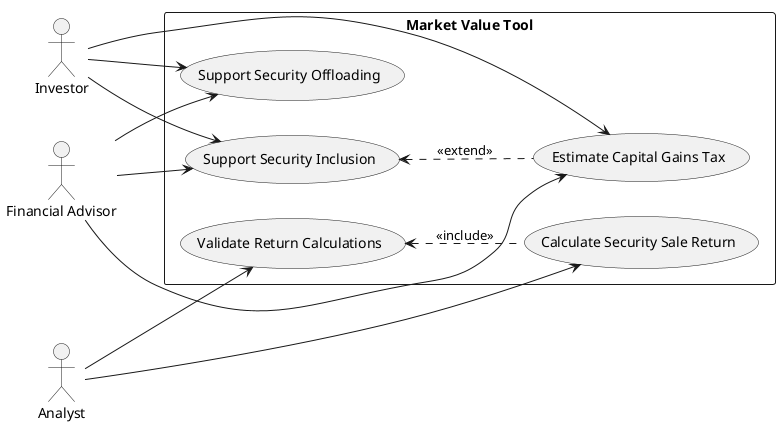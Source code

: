@startuml
left to right direction
actor Investor
actor "Financial Advisor" as Advisor
actor Analyst

rectangle "Market Value Tool" {
  usecase (EstimateTax) as "Estimate Capital Gains Tax"
  usecase (IncludeSecurity) as "Support Security Inclusion"
  usecase (OffloadSecurity) as "Support Security Offloading"
  usecase (CalculateReturn) as "Calculate Security Sale Return"
  usecase (ValidateReturn) as "Validate Return Calculations"

  (IncludeSecurity) <.. (EstimateTax) : <<extend>>
  (ValidateReturn) <.. (CalculateReturn) : <<include>>
}

Investor --> (EstimateTax)
Investor --> (IncludeSecurity)
Investor --> (OffloadSecurity)
Advisor --> (EstimateTax)
Advisor --> (IncludeSecurity)
Advisor --> (OffloadSecurity)
Analyst --> (CalculateReturn)
Analyst --> (ValidateReturn)

@enduml
